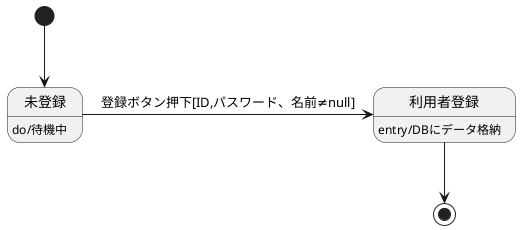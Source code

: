 @startuml
未登録 : do/待機中
利用者登録 : entry/DBにデータ格納


[*] --> 未登録
未登録 -> 利用者登録 : 登録ボタン押下[ID,パスワード、名前≠null]
利用者登録 --> [*]
@enduml